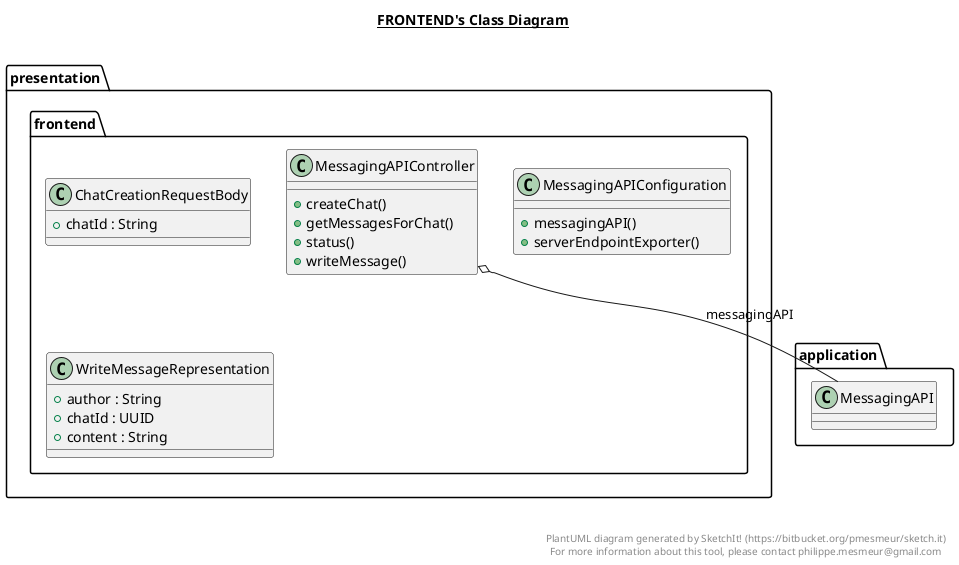 @startuml

title __FRONTEND's Class Diagram__\n

  namespace presentation {
    namespace frontend {
      class presentation.frontend.ChatCreationRequestBody {
          + chatId : String
      }
    }
  }
  

  namespace presentation {
    namespace frontend {
      class presentation.frontend.MessagingAPIConfiguration {
          + messagingAPI()
          + serverEndpointExporter()
      }
    }
  }
  

  namespace presentation {
    namespace frontend {
      class presentation.frontend.MessagingAPIController {
          + createChat()
          + getMessagesForChat()
          + status()
          + writeMessage()
      }
    }
  }
  

  namespace presentation {
    namespace frontend {
      class presentation.frontend.WriteMessageRepresentation {
          + author : String
          + chatId : UUID
          + content : String
      }
    }
  }
  

  presentation.frontend.MessagingAPIController o-- application.MessagingAPI : messagingAPI


right footer


PlantUML diagram generated by SketchIt! (https://bitbucket.org/pmesmeur/sketch.it)
For more information about this tool, please contact philippe.mesmeur@gmail.com
endfooter

@enduml
